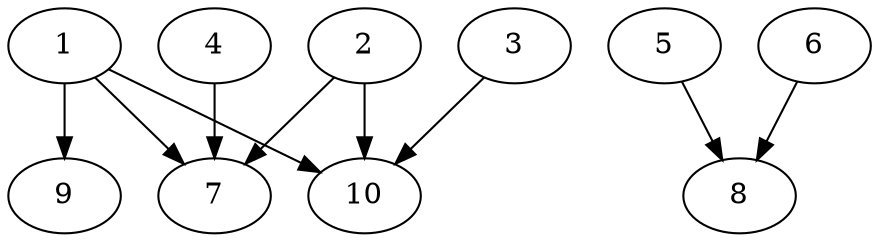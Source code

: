 // DAG automatically generated by daggen at Thu Oct  3 13:58:05 2019
// ./daggen --dot -n 10 --ccr 0.3 --fat 0.9 --regular 0.9 --density 0.5 --mindata 5242880 --maxdata 52428800 
digraph G {
  1 [size="78189227", alpha="0.19", expect_size="23456768"] 
  1 -> 7 [size ="23456768"]
  1 -> 9 [size ="23456768"]
  1 -> 10 [size ="23456768"]
  2 [size="29303467", alpha="0.07", expect_size="8791040"] 
  2 -> 7 [size ="8791040"]
  2 -> 10 [size ="8791040"]
  3 [size="19968000", alpha="0.18", expect_size="5990400"] 
  3 -> 10 [size ="5990400"]
  4 [size="29443413", alpha="0.00", expect_size="8833024"] 
  4 -> 7 [size ="8833024"]
  5 [size="149271893", alpha="0.14", expect_size="44781568"] 
  5 -> 8 [size ="44781568"]
  6 [size="34269867", alpha="0.03", expect_size="10280960"] 
  6 -> 8 [size ="10280960"]
  7 [size="152627200", alpha="0.15", expect_size="45788160"] 
  8 [size="49087147", alpha="0.17", expect_size="14726144"] 
  9 [size="168198827", alpha="0.18", expect_size="50459648"] 
  10 [size="95901013", alpha="0.05", expect_size="28770304"] 
}
